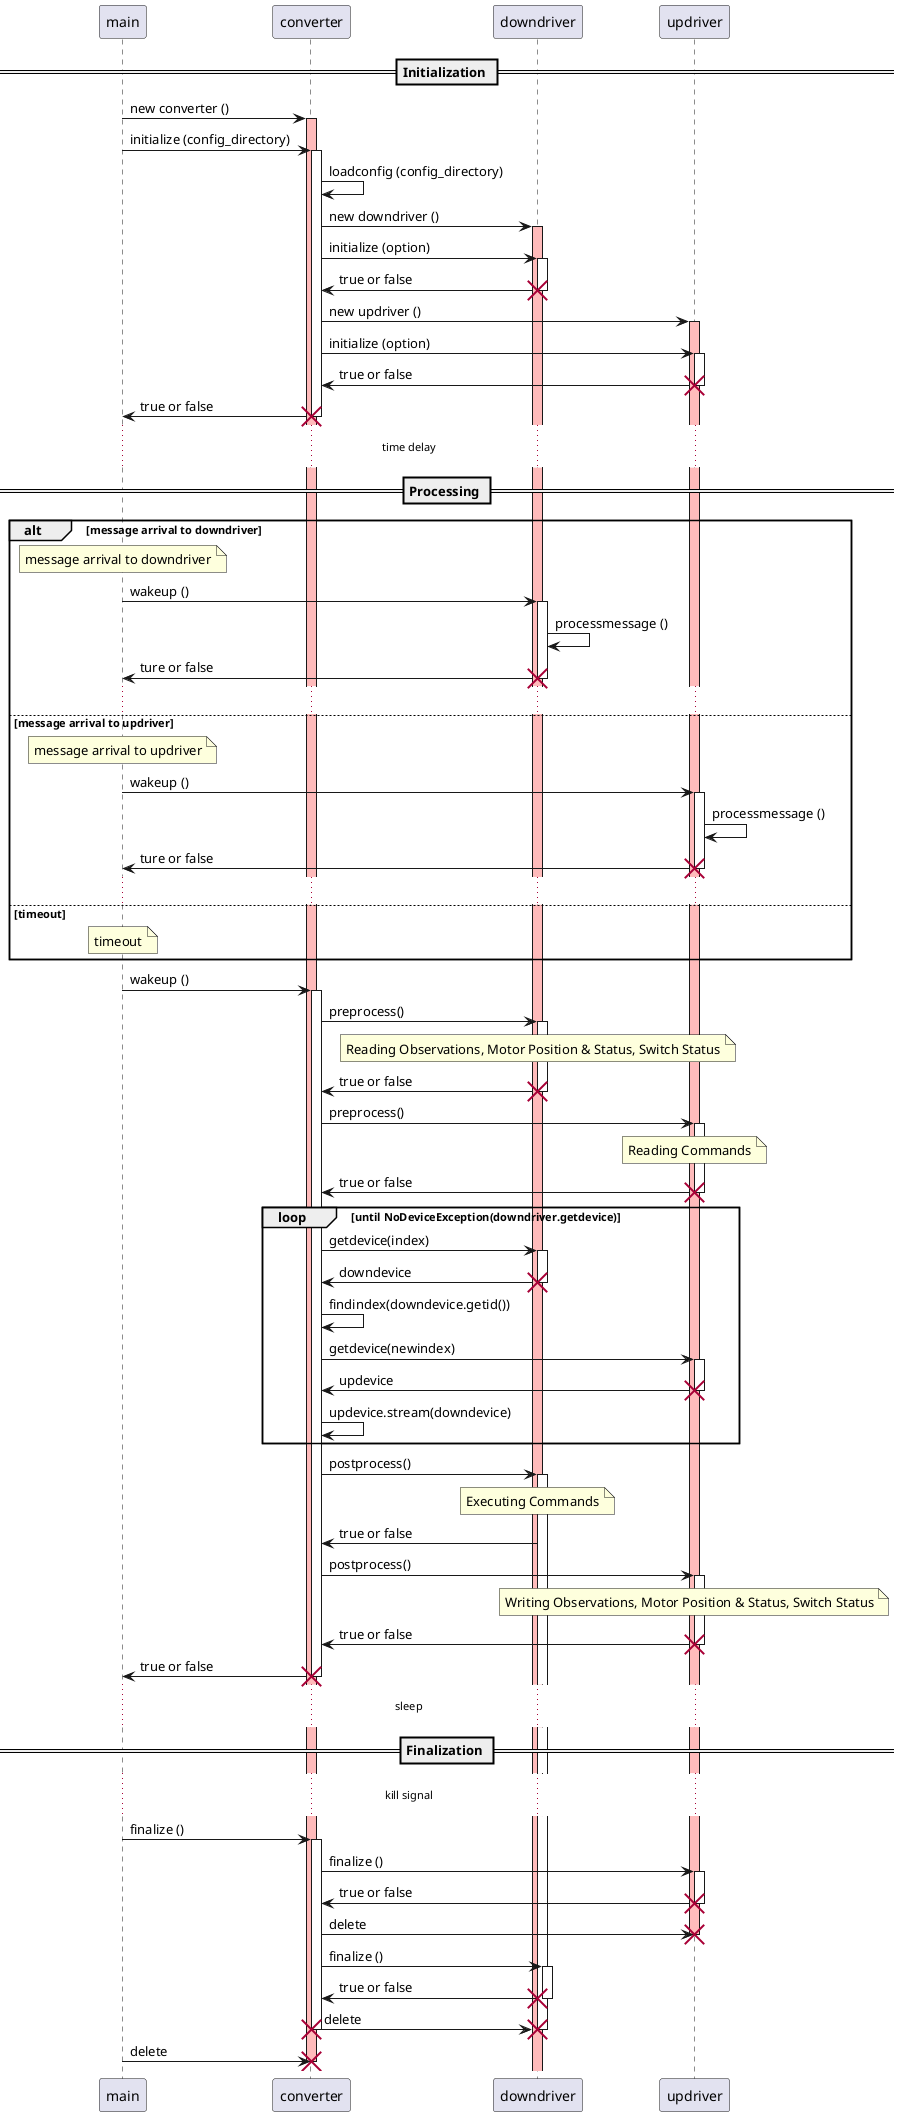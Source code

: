 @startuml

== Initialization ==
main -> converter : new converter ()
activate converter #FFBBBB
main -> converter : initialize (config_directory)
activate converter
converter -> converter : loadconfig (config_directory)
converter -> downdriver : new downdriver ()
activate downdriver #FFBBBB
converter -> downdriver : initialize (option)
activate downdriver
downdriver -> converter : true or false
destroy downdriver

converter -> updriver : new updriver ()
activate updriver #FFBBBB
converter -> updriver : initialize (option)
activate updriver
updriver -> converter : true or false
destroy updriver
converter -> main : true or false
destroy converter

... time delay ...
== Processing ==
alt message arrival to downdriver
note over main
  message arrival to downdriver
end note
main -> downdriver : wakeup ()
activate downdriver
downdriver -> downdriver : processmessage ()
downdriver -> main : ture or false
destroy downdriver
...
else message arrival to updriver
note over main
  message arrival to updriver
end note
main -> updriver : wakeup ()
activate updriver
updriver -> updriver : processmessage ()
updriver -> main : ture or false
destroy updriver
...
else timeout
note over main
  timeout
end note
end
main -> converter : wakeup ()
activate converter
converter -> downdriver : preprocess()
activate downdriver
note over downdriver
  Reading Observations, Motor Position & Status, Switch Status
end note
downdriver -> converter : true or false
destroy downdriver
converter -> updriver : preprocess()
activate updriver
note over updriver
  Reading Commands
end note
updriver -> converter : true or false
destroy updriver

loop until NoDeviceException(downdriver.getdevice)
  converter -> downdriver : getdevice(index)
  activate downdriver
  downdriver -> converter : downdevice
  destroy downdriver
  converter -> converter : findindex(downdevice.getid())
  converter -> updriver : getdevice(newindex)
  activate updriver
  updriver -> converter : updevice
  destroy updriver
  converter -> converter : updevice.stream(downdevice)
end

converter -> downdriver : postprocess()
activate downdriver
note over downdriver
  Executing Commands
end note
downdriver -> converter : true or false
converter -> updriver : postprocess()
activate updriver
note over updriver
  Writing Observations, Motor Position & Status, Switch Status
end note
updriver -> converter : true or false
destroy updriver

converter -> main : true or false
destroy converter
... sleep ...

== Finalization ==
... kill signal ...
main -> converter : finalize ()
activate converter
converter -> updriver : finalize ()
activate updriver
updriver -> converter : true or false
destroy updriver
converter -> updriver : delete
destroy updriver
converter -> downdriver : finalize ()
activate downdriver
downdriver -> converter : true or false
destroy downdriver
converter -> downdriver : delete
destroy downdriver
destroy converter
main -> converter : delete
destroy converter

@enduml
